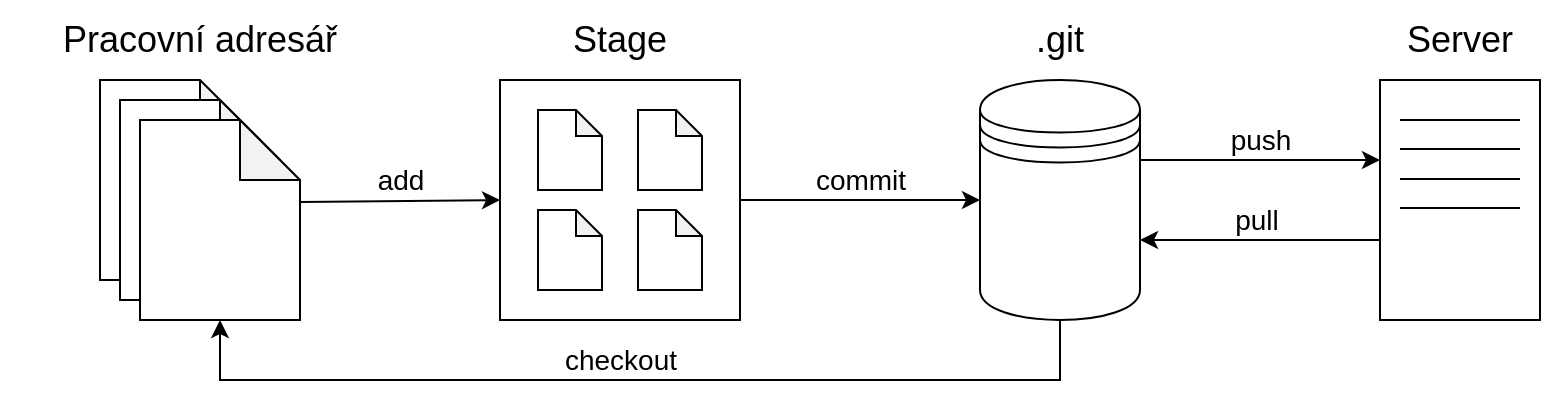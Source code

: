 <mxfile version="14.5.1" type="github">
  <diagram id="bkPLAJQuVnJq-0zk4Zal" name="Page-1">
    <mxGraphModel dx="2066" dy="1185" grid="1" gridSize="10" guides="1" tooltips="1" connect="1" arrows="1" fold="1" page="1" pageScale="1" pageWidth="1169" pageHeight="1654" math="0" shadow="0">
      <root>
        <mxCell id="0" />
        <mxCell id="1" parent="0" />
        <mxCell id="i5eGOQkURTTquA84V_yF-1" value="" style="shape=note;whiteSpace=wrap;html=1;backgroundOutline=1;darkOpacity=0.05;" vertex="1" parent="1">
          <mxGeometry x="120" y="160" width="80" height="100" as="geometry" />
        </mxCell>
        <mxCell id="i5eGOQkURTTquA84V_yF-2" value="" style="shape=note;whiteSpace=wrap;html=1;backgroundOutline=1;darkOpacity=0.05;" vertex="1" parent="1">
          <mxGeometry x="130" y="170" width="80" height="100" as="geometry" />
        </mxCell>
        <mxCell id="i5eGOQkURTTquA84V_yF-3" value="" style="shape=note;whiteSpace=wrap;html=1;backgroundOutline=1;darkOpacity=0.05;" vertex="1" parent="1">
          <mxGeometry x="140" y="180" width="80" height="100" as="geometry" />
        </mxCell>
        <mxCell id="i5eGOQkURTTquA84V_yF-5" value="" style="rounded=0;whiteSpace=wrap;html=1;" vertex="1" parent="1">
          <mxGeometry x="320" y="160" width="120" height="120" as="geometry" />
        </mxCell>
        <mxCell id="i5eGOQkURTTquA84V_yF-32" style="edgeStyle=orthogonalEdgeStyle;rounded=0;orthogonalLoop=1;jettySize=auto;html=1;exitX=0.5;exitY=1;exitDx=0;exitDy=0;entryX=0.5;entryY=1;entryDx=0;entryDy=0;entryPerimeter=0;" edge="1" parent="1" source="i5eGOQkURTTquA84V_yF-6" target="i5eGOQkURTTquA84V_yF-3">
          <mxGeometry relative="1" as="geometry">
            <Array as="points">
              <mxPoint x="600" y="310" />
              <mxPoint x="180" y="310" />
            </Array>
          </mxGeometry>
        </mxCell>
        <mxCell id="i5eGOQkURTTquA84V_yF-37" value="checkout" style="edgeLabel;html=1;align=center;verticalAlign=middle;resizable=0;points=[];fontSize=14;" vertex="1" connectable="0" parent="i5eGOQkURTTquA84V_yF-32">
          <mxGeometry x="0.092" y="3" relative="1" as="geometry">
            <mxPoint x="12" y="-13" as="offset" />
          </mxGeometry>
        </mxCell>
        <mxCell id="i5eGOQkURTTquA84V_yF-6" value="" style="shape=datastore;whiteSpace=wrap;html=1;" vertex="1" parent="1">
          <mxGeometry x="560" y="160" width="80" height="120" as="geometry" />
        </mxCell>
        <mxCell id="i5eGOQkURTTquA84V_yF-7" value="" style="shape=note;whiteSpace=wrap;html=1;backgroundOutline=1;darkOpacity=0.05;size=13;" vertex="1" parent="1">
          <mxGeometry x="339" y="175" width="32" height="40" as="geometry" />
        </mxCell>
        <mxCell id="i5eGOQkURTTquA84V_yF-11" value="" style="shape=note;whiteSpace=wrap;html=1;backgroundOutline=1;darkOpacity=0.05;size=13;" vertex="1" parent="1">
          <mxGeometry x="339" y="225" width="32" height="40" as="geometry" />
        </mxCell>
        <mxCell id="i5eGOQkURTTquA84V_yF-12" value="" style="shape=note;whiteSpace=wrap;html=1;backgroundOutline=1;darkOpacity=0.05;size=13;" vertex="1" parent="1">
          <mxGeometry x="389" y="225" width="32" height="40" as="geometry" />
        </mxCell>
        <mxCell id="i5eGOQkURTTquA84V_yF-13" value="" style="shape=note;whiteSpace=wrap;html=1;backgroundOutline=1;darkOpacity=0.05;size=13;" vertex="1" parent="1">
          <mxGeometry x="389" y="175" width="32" height="40" as="geometry" />
        </mxCell>
        <mxCell id="i5eGOQkURTTquA84V_yF-14" value="&lt;font style=&quot;font-size: 18px&quot;&gt;Stage&lt;/font&gt;" style="text;html=1;strokeColor=none;fillColor=none;align=center;verticalAlign=middle;whiteSpace=wrap;rounded=0;" vertex="1" parent="1">
          <mxGeometry x="320" y="120" width="120" height="40" as="geometry" />
        </mxCell>
        <mxCell id="i5eGOQkURTTquA84V_yF-15" value="&lt;font style=&quot;font-size: 18px&quot;&gt;Pracovní adresář&lt;/font&gt;" style="text;html=1;strokeColor=none;fillColor=none;align=center;verticalAlign=middle;whiteSpace=wrap;rounded=0;" vertex="1" parent="1">
          <mxGeometry x="70" y="120" width="200" height="40" as="geometry" />
        </mxCell>
        <mxCell id="i5eGOQkURTTquA84V_yF-16" value="&lt;font style=&quot;font-size: 18px&quot;&gt;.git&lt;/font&gt;" style="text;html=1;strokeColor=none;fillColor=none;align=center;verticalAlign=middle;whiteSpace=wrap;rounded=0;" vertex="1" parent="1">
          <mxGeometry x="560" y="120" width="80" height="40" as="geometry" />
        </mxCell>
        <mxCell id="i5eGOQkURTTquA84V_yF-19" value="" style="rounded=0;whiteSpace=wrap;html=1;" vertex="1" parent="1">
          <mxGeometry x="760" y="160" width="80" height="120" as="geometry" />
        </mxCell>
        <mxCell id="i5eGOQkURTTquA84V_yF-20" value="" style="endArrow=none;html=1;" edge="1" parent="1">
          <mxGeometry width="50" height="50" relative="1" as="geometry">
            <mxPoint x="770" y="180" as="sourcePoint" />
            <mxPoint x="830" y="180" as="targetPoint" />
          </mxGeometry>
        </mxCell>
        <mxCell id="i5eGOQkURTTquA84V_yF-21" value="" style="endArrow=none;html=1;" edge="1" parent="1">
          <mxGeometry width="50" height="50" relative="1" as="geometry">
            <mxPoint x="770" y="194.5" as="sourcePoint" />
            <mxPoint x="830" y="194.5" as="targetPoint" />
          </mxGeometry>
        </mxCell>
        <mxCell id="i5eGOQkURTTquA84V_yF-22" value="" style="endArrow=none;html=1;" edge="1" parent="1">
          <mxGeometry width="50" height="50" relative="1" as="geometry">
            <mxPoint x="770" y="209.5" as="sourcePoint" />
            <mxPoint x="830" y="209.5" as="targetPoint" />
          </mxGeometry>
        </mxCell>
        <mxCell id="i5eGOQkURTTquA84V_yF-23" value="" style="endArrow=none;html=1;" edge="1" parent="1">
          <mxGeometry width="50" height="50" relative="1" as="geometry">
            <mxPoint x="770" y="224" as="sourcePoint" />
            <mxPoint x="830" y="224" as="targetPoint" />
          </mxGeometry>
        </mxCell>
        <mxCell id="i5eGOQkURTTquA84V_yF-25" value="&lt;font style=&quot;font-size: 18px&quot;&gt;Server&lt;/font&gt;" style="text;html=1;strokeColor=none;fillColor=none;align=center;verticalAlign=middle;whiteSpace=wrap;rounded=0;" vertex="1" parent="1">
          <mxGeometry x="760" y="120" width="80" height="40" as="geometry" />
        </mxCell>
        <mxCell id="i5eGOQkURTTquA84V_yF-26" value="" style="endArrow=classic;html=1;exitX=1;exitY=0.41;exitDx=0;exitDy=0;exitPerimeter=0;entryX=0;entryY=0.5;entryDx=0;entryDy=0;" edge="1" parent="1" source="i5eGOQkURTTquA84V_yF-3" target="i5eGOQkURTTquA84V_yF-5">
          <mxGeometry width="50" height="50" relative="1" as="geometry">
            <mxPoint x="560" y="630" as="sourcePoint" />
            <mxPoint x="610" y="580" as="targetPoint" />
          </mxGeometry>
        </mxCell>
        <mxCell id="i5eGOQkURTTquA84V_yF-33" value="&lt;font style=&quot;font-size: 14px&quot;&gt;add&lt;/font&gt;" style="edgeLabel;html=1;align=center;verticalAlign=middle;resizable=0;points=[];" vertex="1" connectable="0" parent="i5eGOQkURTTquA84V_yF-26">
          <mxGeometry x="-0.16" relative="1" as="geometry">
            <mxPoint x="8" y="-10.58" as="offset" />
          </mxGeometry>
        </mxCell>
        <mxCell id="i5eGOQkURTTquA84V_yF-27" value="" style="endArrow=classic;html=1;exitX=1;exitY=0.5;exitDx=0;exitDy=0;entryX=0;entryY=0.5;entryDx=0;entryDy=0;" edge="1" parent="1" source="i5eGOQkURTTquA84V_yF-5" target="i5eGOQkURTTquA84V_yF-6">
          <mxGeometry width="50" height="50" relative="1" as="geometry">
            <mxPoint x="560" y="630" as="sourcePoint" />
            <mxPoint x="610" y="580" as="targetPoint" />
          </mxGeometry>
        </mxCell>
        <mxCell id="i5eGOQkURTTquA84V_yF-34" value="&lt;font style=&quot;font-size: 14px&quot;&gt;commit&lt;/font&gt;" style="edgeLabel;html=1;align=center;verticalAlign=middle;resizable=0;points=[];" vertex="1" connectable="0" parent="i5eGOQkURTTquA84V_yF-27">
          <mxGeometry x="0.117" y="-1" relative="1" as="geometry">
            <mxPoint x="-7" y="-11" as="offset" />
          </mxGeometry>
        </mxCell>
        <mxCell id="i5eGOQkURTTquA84V_yF-28" value="" style="endArrow=classic;html=1;exitX=1;exitY=0.5;exitDx=0;exitDy=0;entryX=0;entryY=0.5;entryDx=0;entryDy=0;" edge="1" parent="1">
          <mxGeometry width="50" height="50" relative="1" as="geometry">
            <mxPoint x="640" y="200" as="sourcePoint" />
            <mxPoint x="760" y="200" as="targetPoint" />
          </mxGeometry>
        </mxCell>
        <mxCell id="i5eGOQkURTTquA84V_yF-35" value="&lt;font style=&quot;font-size: 14px&quot;&gt;push&lt;/font&gt;" style="edgeLabel;html=1;align=center;verticalAlign=middle;resizable=0;points=[];" vertex="1" connectable="0" parent="i5eGOQkURTTquA84V_yF-28">
          <mxGeometry x="-0.167" y="-1" relative="1" as="geometry">
            <mxPoint x="10" y="-11" as="offset" />
          </mxGeometry>
        </mxCell>
        <mxCell id="i5eGOQkURTTquA84V_yF-31" value="" style="endArrow=classic;html=1;" edge="1" parent="1">
          <mxGeometry width="50" height="50" relative="1" as="geometry">
            <mxPoint x="760" y="240" as="sourcePoint" />
            <mxPoint x="640" y="240" as="targetPoint" />
          </mxGeometry>
        </mxCell>
        <mxCell id="i5eGOQkURTTquA84V_yF-36" value="&lt;font style=&quot;font-size: 14px&quot;&gt;pull&lt;/font&gt;" style="edgeLabel;html=1;align=center;verticalAlign=middle;resizable=0;points=[];" vertex="1" connectable="0" parent="i5eGOQkURTTquA84V_yF-31">
          <mxGeometry x="0.033" y="-1" relative="1" as="geometry">
            <mxPoint y="-9" as="offset" />
          </mxGeometry>
        </mxCell>
      </root>
    </mxGraphModel>
  </diagram>
</mxfile>
